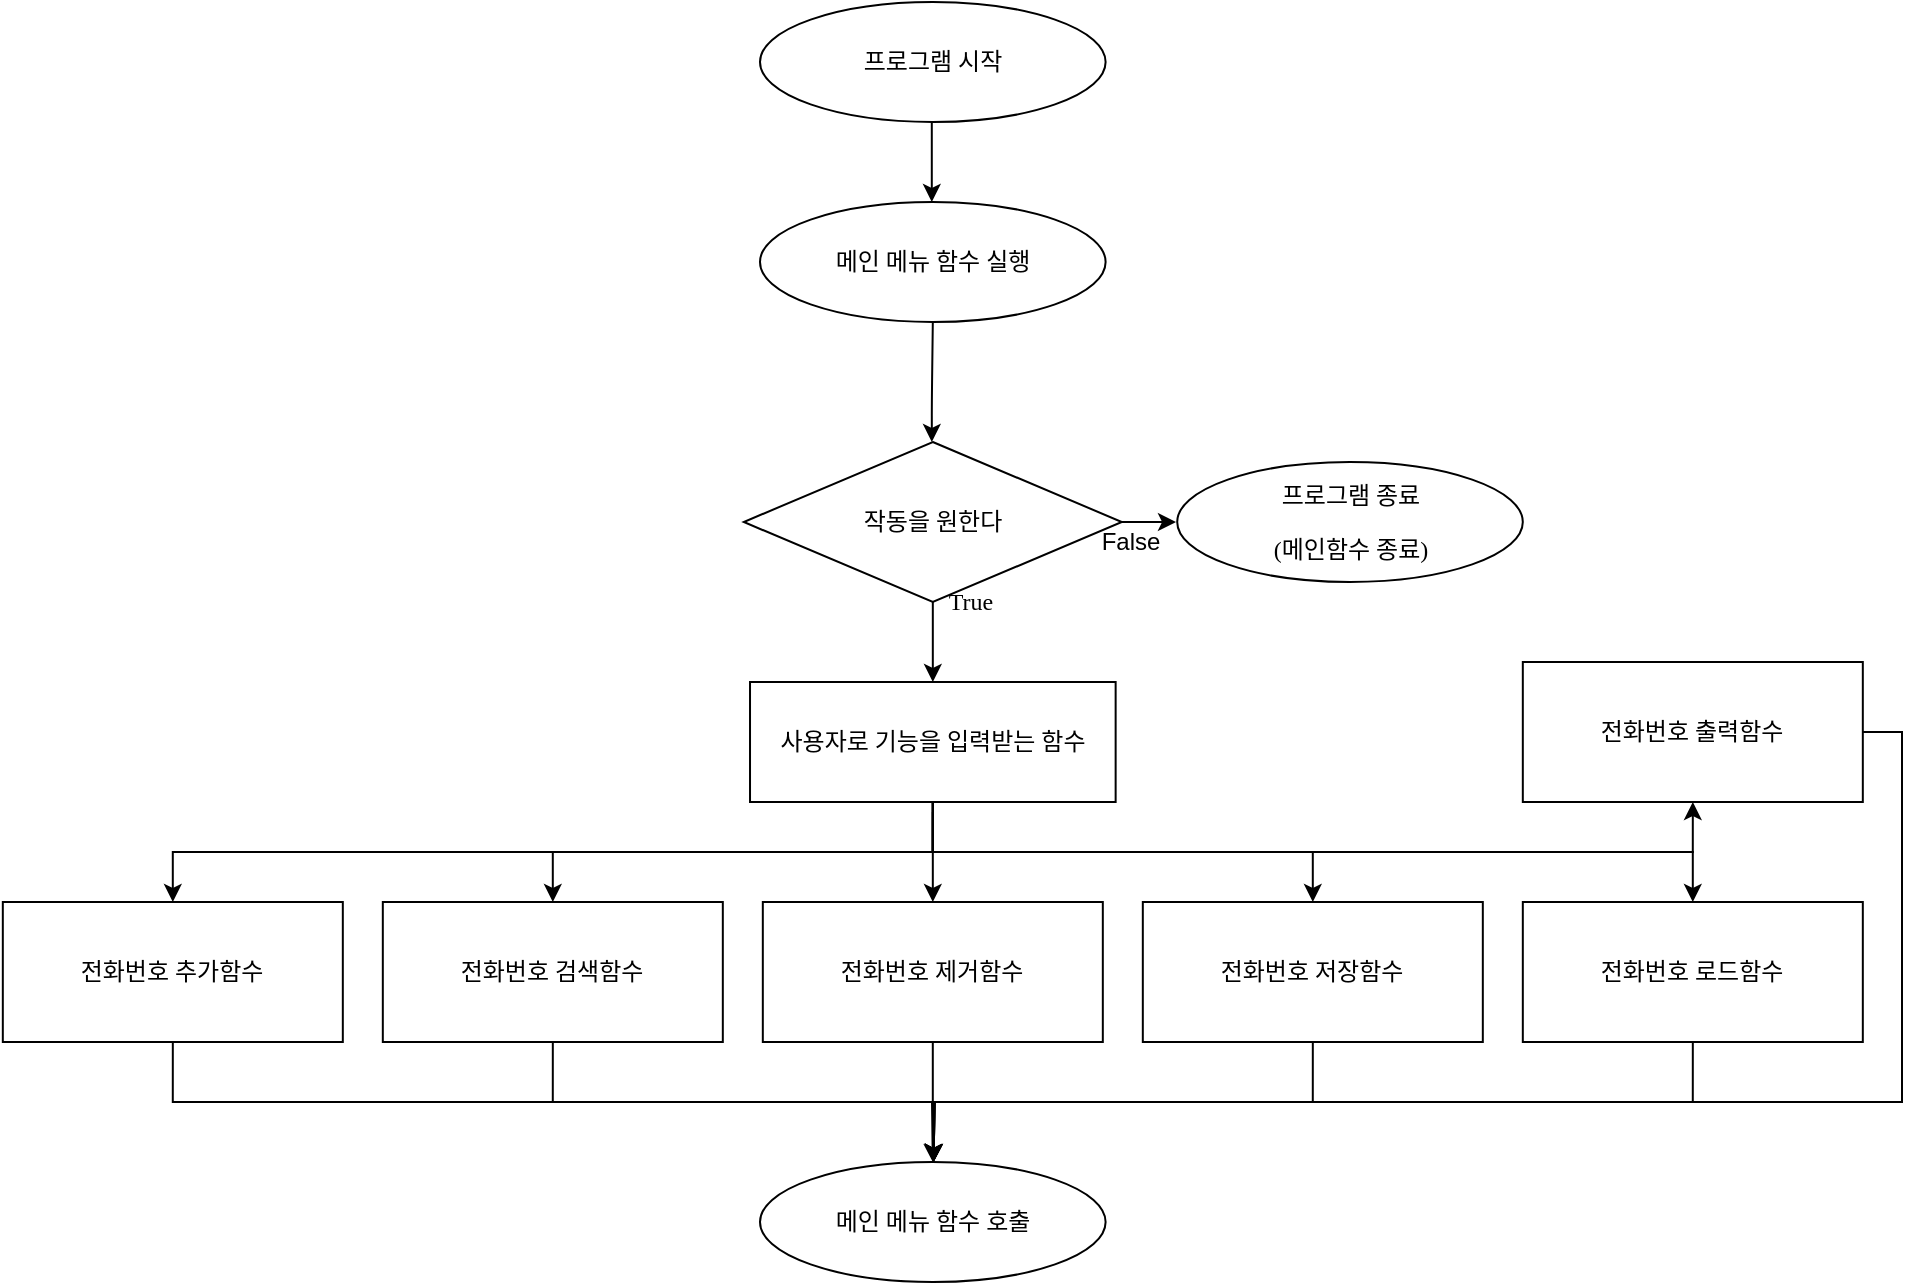 <mxfile version="13.6.2" type="device"><diagram id="6a731a19-8d31-9384-78a2-239565b7b9f0" name="Page-1"><mxGraphModel dx="1105" dy="672" grid="1" gridSize="10" guides="1" tooltips="1" connect="1" arrows="1" fold="1" page="1" pageScale="1" pageWidth="1390" pageHeight="980" background="#ffffff" math="0" shadow="0"><root><mxCell id="0"/><mxCell id="1" parent="0"/><mxCell id="MEPT2hJdMY-A5xlbmQ6W-56" value="&lt;p&gt;&lt;font style=&quot;font-size: 12px&quot;&gt;프로그램 시작&lt;/font&gt;&lt;/p&gt;" style="ellipse;whiteSpace=wrap;html=1;fontFamily=나눔스퀘어라운드 Bold;labelBackgroundColor=none;labelBorderColor=none;" parent="1" vertex="1"><mxGeometry x="425" y="30" width="172.81" height="60" as="geometry"/></mxCell><mxCell id="MEPT2hJdMY-A5xlbmQ6W-76" style="edgeStyle=orthogonalEdgeStyle;rounded=0;orthogonalLoop=1;jettySize=auto;html=1;exitX=0.5;exitY=1;exitDx=0;exitDy=0;entryX=0.5;entryY=0;entryDx=0;entryDy=0;fontFamily=나눔스퀘어라운드 Bold;" parent="1" source="MEPT2hJdMY-A5xlbmQ6W-59" target="MEPT2hJdMY-A5xlbmQ6W-64" edge="1"><mxGeometry relative="1" as="geometry"/></mxCell><mxCell id="MEPT2hJdMY-A5xlbmQ6W-77" style="edgeStyle=orthogonalEdgeStyle;rounded=0;orthogonalLoop=1;jettySize=auto;html=1;exitX=0.5;exitY=1;exitDx=0;exitDy=0;entryX=0.5;entryY=0;entryDx=0;entryDy=0;fontFamily=나눔스퀘어라운드 Bold;" parent="1" source="MEPT2hJdMY-A5xlbmQ6W-59" target="MEPT2hJdMY-A5xlbmQ6W-60" edge="1"><mxGeometry relative="1" as="geometry"/></mxCell><mxCell id="MEPT2hJdMY-A5xlbmQ6W-78" style="edgeStyle=orthogonalEdgeStyle;rounded=0;orthogonalLoop=1;jettySize=auto;html=1;exitX=0.5;exitY=1;exitDx=0;exitDy=0;entryX=0.5;entryY=0;entryDx=0;entryDy=0;fontFamily=나눔스퀘어라운드 Bold;" parent="1" source="MEPT2hJdMY-A5xlbmQ6W-59" target="MEPT2hJdMY-A5xlbmQ6W-63" edge="1"><mxGeometry relative="1" as="geometry"/></mxCell><mxCell id="MEPT2hJdMY-A5xlbmQ6W-79" style="edgeStyle=orthogonalEdgeStyle;rounded=0;orthogonalLoop=1;jettySize=auto;html=1;exitX=0.5;exitY=1;exitDx=0;exitDy=0;entryX=0.5;entryY=0;entryDx=0;entryDy=0;fontFamily=나눔스퀘어라운드 Bold;" parent="1" source="MEPT2hJdMY-A5xlbmQ6W-59" target="MEPT2hJdMY-A5xlbmQ6W-65" edge="1"><mxGeometry relative="1" as="geometry"/></mxCell><mxCell id="MEPT2hJdMY-A5xlbmQ6W-80" style="edgeStyle=orthogonalEdgeStyle;rounded=0;orthogonalLoop=1;jettySize=auto;html=1;exitX=0.5;exitY=1;exitDx=0;exitDy=0;fontFamily=나눔스퀘어라운드 Bold;" parent="1" source="MEPT2hJdMY-A5xlbmQ6W-59" target="MEPT2hJdMY-A5xlbmQ6W-66" edge="1"><mxGeometry relative="1" as="geometry"/></mxCell><mxCell id="MEPT2hJdMY-A5xlbmQ6W-59" value="사용자로 기능을 입력받는 함수" style="rounded=0;whiteSpace=wrap;html=1;labelBackgroundColor=none;fontFamily=나눔스퀘어라운드 Bold;" parent="1" vertex="1"><mxGeometry x="420.01" y="370" width="182.81" height="60" as="geometry"/></mxCell><mxCell id="MEPT2hJdMY-A5xlbmQ6W-82" style="edgeStyle=orthogonalEdgeStyle;rounded=0;orthogonalLoop=1;jettySize=auto;html=1;exitX=0.5;exitY=1;exitDx=0;exitDy=0;entryX=0.5;entryY=0;entryDx=0;entryDy=0;fontFamily=나눔스퀘어라운드 Bold;" parent="1" source="MEPT2hJdMY-A5xlbmQ6W-60" edge="1"><mxGeometry relative="1" as="geometry"><mxPoint x="511.795" y="610" as="targetPoint"/></mxGeometry></mxCell><mxCell id="MEPT2hJdMY-A5xlbmQ6W-60" value="전화번호 추가함수" style="rounded=0;whiteSpace=wrap;html=1;labelBackgroundColor=none;fontFamily=나눔스퀘어라운드 Bold;" parent="1" vertex="1"><mxGeometry x="46.41" y="480" width="170" height="70" as="geometry"/></mxCell><mxCell id="MEPT2hJdMY-A5xlbmQ6W-61" value="" style="endArrow=classic;html=1;fontFamily=나눔스퀘어라운드 Bold;" parent="1" edge="1"><mxGeometry width="50" height="50" relative="1" as="geometry"><mxPoint x="510.9" y="90" as="sourcePoint"/><mxPoint x="510.9" y="130" as="targetPoint"/><Array as="points"><mxPoint x="510.9" y="130"/></Array></mxGeometry></mxCell><mxCell id="MEPT2hJdMY-A5xlbmQ6W-62" value="" style="endArrow=classic;html=1;fontFamily=나눔스퀘어라운드 Bold;exitX=0.5;exitY=1;exitDx=0;exitDy=0;" parent="1" edge="1" source="f1g_edPdkc-TpZXu09xq-8"><mxGeometry width="50" height="50" relative="1" as="geometry"><mxPoint x="510.81" y="201" as="sourcePoint"/><mxPoint x="510.91" y="250" as="targetPoint"/><Array as="points"><mxPoint x="510.91" y="230"/></Array></mxGeometry></mxCell><mxCell id="MEPT2hJdMY-A5xlbmQ6W-83" style="edgeStyle=orthogonalEdgeStyle;rounded=0;orthogonalLoop=1;jettySize=auto;html=1;exitX=0.5;exitY=1;exitDx=0;exitDy=0;entryX=0.5;entryY=0;entryDx=0;entryDy=0;fontFamily=나눔스퀘어라운드 Bold;" parent="1" source="MEPT2hJdMY-A5xlbmQ6W-63" edge="1"><mxGeometry relative="1" as="geometry"><mxPoint x="511.795" y="610" as="targetPoint"/></mxGeometry></mxCell><mxCell id="MEPT2hJdMY-A5xlbmQ6W-63" value="전화번호 검색함수" style="rounded=0;whiteSpace=wrap;html=1;labelBackgroundColor=none;fontFamily=나눔스퀘어라운드 Bold;" parent="1" vertex="1"><mxGeometry x="236.41" y="480" width="170" height="70" as="geometry"/></mxCell><mxCell id="MEPT2hJdMY-A5xlbmQ6W-85" style="edgeStyle=orthogonalEdgeStyle;rounded=0;orthogonalLoop=1;jettySize=auto;html=1;entryX=0.5;entryY=0;entryDx=0;entryDy=0;fontFamily=나눔스퀘어라운드 Bold;" parent="1" source="MEPT2hJdMY-A5xlbmQ6W-64" edge="1"><mxGeometry relative="1" as="geometry"><mxPoint x="511.795" y="610" as="targetPoint"/></mxGeometry></mxCell><mxCell id="MEPT2hJdMY-A5xlbmQ6W-64" value="전화번호 제거함수" style="rounded=0;whiteSpace=wrap;html=1;labelBackgroundColor=none;fontFamily=나눔스퀘어라운드 Bold;" parent="1" vertex="1"><mxGeometry x="426.41" y="480" width="170" height="70" as="geometry"/></mxCell><mxCell id="MEPT2hJdMY-A5xlbmQ6W-88" style="edgeStyle=orthogonalEdgeStyle;rounded=0;orthogonalLoop=1;jettySize=auto;html=1;exitX=0.5;exitY=1;exitDx=0;exitDy=0;fontFamily=나눔스퀘어라운드 Bold;" parent="1" source="MEPT2hJdMY-A5xlbmQ6W-65" edge="1"><mxGeometry relative="1" as="geometry"><mxPoint x="511.8" y="610" as="targetPoint"/></mxGeometry></mxCell><mxCell id="MEPT2hJdMY-A5xlbmQ6W-65" value="전화번호 저장함수" style="rounded=0;whiteSpace=wrap;html=1;labelBackgroundColor=none;fontFamily=나눔스퀘어라운드 Bold;" parent="1" vertex="1"><mxGeometry x="616.41" y="480" width="170" height="70" as="geometry"/></mxCell><mxCell id="MEPT2hJdMY-A5xlbmQ6W-87" style="edgeStyle=orthogonalEdgeStyle;rounded=0;orthogonalLoop=1;jettySize=auto;html=1;exitX=0.5;exitY=1;exitDx=0;exitDy=0;entryX=0.5;entryY=0;entryDx=0;entryDy=0;fontFamily=나눔스퀘어라운드 Bold;" parent="1" source="MEPT2hJdMY-A5xlbmQ6W-66" edge="1"><mxGeometry relative="1" as="geometry"><mxPoint x="511.795" y="610" as="targetPoint"/></mxGeometry></mxCell><mxCell id="MEPT2hJdMY-A5xlbmQ6W-66" value="전화번호 로드함수" style="rounded=0;whiteSpace=wrap;html=1;labelBackgroundColor=none;fontFamily=나눔스퀘어라운드 Bold;" parent="1" vertex="1"><mxGeometry x="806.41" y="480" width="170" height="70" as="geometry"/></mxCell><mxCell id="MEPT2hJdMY-A5xlbmQ6W-96" style="edgeStyle=orthogonalEdgeStyle;rounded=0;orthogonalLoop=1;jettySize=auto;html=1;exitX=0.5;exitY=1;exitDx=0;exitDy=0;entryX=0.5;entryY=0;entryDx=0;entryDy=0;fontFamily=나눔스퀘어라운드 Bold;" parent="1" source="MEPT2hJdMY-A5xlbmQ6W-93" target="MEPT2hJdMY-A5xlbmQ6W-59" edge="1"><mxGeometry relative="1" as="geometry"/></mxCell><mxCell id="MEPT2hJdMY-A5xlbmQ6W-99" value="" style="edgeStyle=orthogonalEdgeStyle;rounded=0;orthogonalLoop=1;jettySize=auto;html=1;fontFamily=나눔스퀘어라운드 Bold;" parent="1" source="MEPT2hJdMY-A5xlbmQ6W-93" edge="1"><mxGeometry relative="1" as="geometry"><mxPoint x="633" y="290" as="targetPoint"/></mxGeometry></mxCell><mxCell id="MEPT2hJdMY-A5xlbmQ6W-93" value="작동을 원한다" style="rhombus;whiteSpace=wrap;html=1;labelBackgroundColor=none;fontFamily=나눔스퀘어라운드 Bold;" parent="1" vertex="1"><mxGeometry x="416.91" y="250" width="189" height="80" as="geometry"/></mxCell><mxCell id="MEPT2hJdMY-A5xlbmQ6W-97" value="True" style="text;html=1;align=center;verticalAlign=middle;resizable=0;points=[];autosize=1;fontFamily=나눔스퀘어라운드 Bold;" parent="1" vertex="1"><mxGeometry x="510" y="320" width="40" height="20" as="geometry"/></mxCell><mxCell id="GCDx3Icgcz4hcpaRZ6EC-1" value="False" style="text;html=1;align=center;verticalAlign=middle;resizable=0;points=[];autosize=1;" parent="1" vertex="1"><mxGeometry x="590" y="290" width="40" height="20" as="geometry"/></mxCell><mxCell id="f1g_edPdkc-TpZXu09xq-2" value="&lt;p&gt;메인 메뉴 함수 호출&lt;/p&gt;" style="ellipse;whiteSpace=wrap;html=1;fontFamily=나눔스퀘어라운드 Bold;labelBackgroundColor=none;labelBorderColor=none;" vertex="1" parent="1"><mxGeometry x="425" y="610" width="172.81" height="60" as="geometry"/></mxCell><mxCell id="f1g_edPdkc-TpZXu09xq-3" value="&lt;p&gt;프로그램 종료&lt;/p&gt;&lt;p&gt;(메인함수 종료)&lt;/p&gt;" style="ellipse;whiteSpace=wrap;html=1;fontFamily=나눔스퀘어라운드 Bold;labelBackgroundColor=none;labelBorderColor=none;" vertex="1" parent="1"><mxGeometry x="633.6" y="260" width="172.81" height="60" as="geometry"/></mxCell><mxCell id="f1g_edPdkc-TpZXu09xq-6" style="edgeStyle=orthogonalEdgeStyle;rounded=0;orthogonalLoop=1;jettySize=auto;html=1;exitX=1;exitY=0.5;exitDx=0;exitDy=0;" edge="1" parent="1" source="f1g_edPdkc-TpZXu09xq-4" target="f1g_edPdkc-TpZXu09xq-2"><mxGeometry relative="1" as="geometry"><Array as="points"><mxPoint x="996" y="395"/><mxPoint x="996" y="580"/><mxPoint x="511" y="580"/></Array></mxGeometry></mxCell><mxCell id="f1g_edPdkc-TpZXu09xq-4" value="전화번호 출력함수" style="rounded=0;whiteSpace=wrap;html=1;labelBackgroundColor=none;fontFamily=나눔스퀘어라운드 Bold;" vertex="1" parent="1"><mxGeometry x="806.41" y="360" width="170" height="70" as="geometry"/></mxCell><mxCell id="f1g_edPdkc-TpZXu09xq-5" style="edgeStyle=orthogonalEdgeStyle;rounded=0;orthogonalLoop=1;jettySize=auto;html=1;exitX=0.5;exitY=1;exitDx=0;exitDy=0;entryX=0.5;entryY=1;entryDx=0;entryDy=0;" edge="1" parent="1" target="f1g_edPdkc-TpZXu09xq-4"><mxGeometry relative="1" as="geometry"><mxPoint x="511.415" y="435" as="sourcePoint"/><mxPoint x="891.41" y="425" as="targetPoint"/><Array as="points"><mxPoint x="511" y="455"/><mxPoint x="891" y="455"/></Array></mxGeometry></mxCell><mxCell id="f1g_edPdkc-TpZXu09xq-8" value="&lt;p&gt;메인 메뉴 함수 실행&lt;/p&gt;" style="ellipse;whiteSpace=wrap;html=1;fontFamily=나눔스퀘어라운드 Bold;labelBackgroundColor=none;labelBorderColor=none;" vertex="1" parent="1"><mxGeometry x="425" y="130" width="172.81" height="60" as="geometry"/></mxCell></root></mxGraphModel></diagram></mxfile>